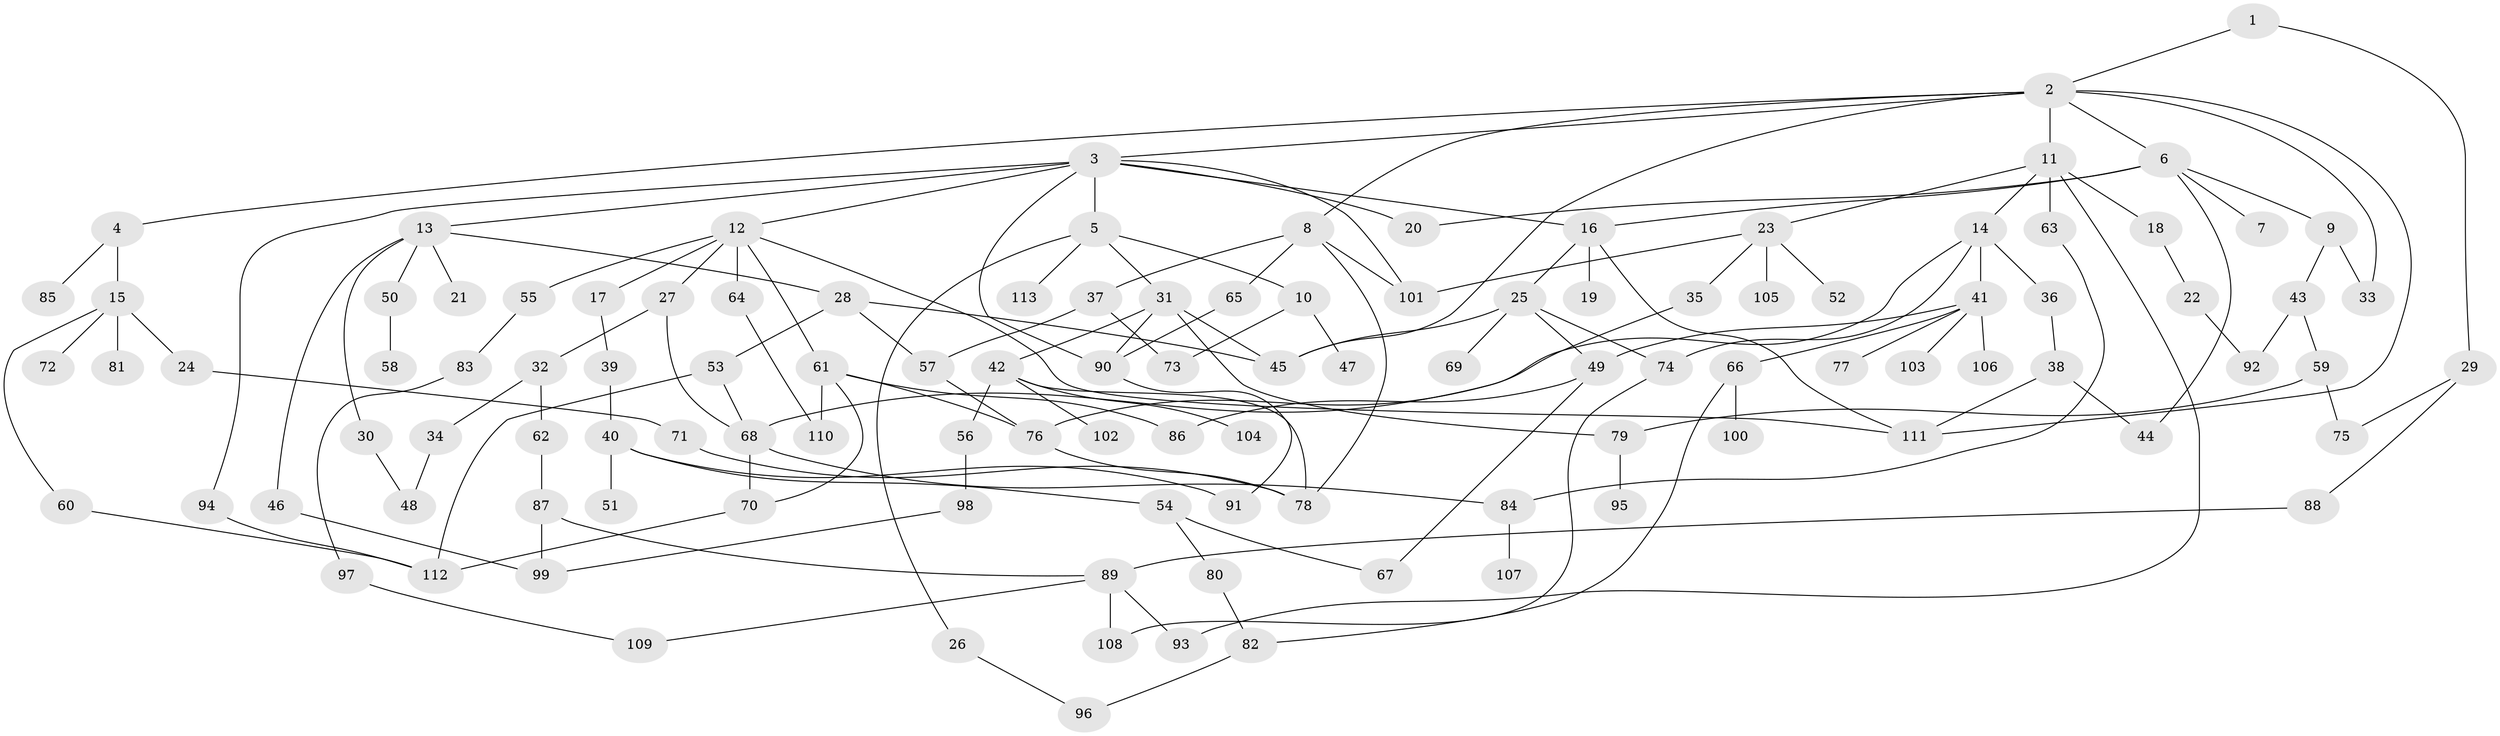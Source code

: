 // coarse degree distribution, {1: 0.5151515151515151, 5: 0.09090909090909091, 2: 0.24242424242424243, 4: 0.030303030303030304, 8: 0.030303030303030304, 9: 0.030303030303030304, 11: 0.030303030303030304, 12: 0.030303030303030304}
// Generated by graph-tools (version 1.1) at 2025/44/03/04/25 21:44:19]
// undirected, 113 vertices, 158 edges
graph export_dot {
graph [start="1"]
  node [color=gray90,style=filled];
  1;
  2;
  3;
  4;
  5;
  6;
  7;
  8;
  9;
  10;
  11;
  12;
  13;
  14;
  15;
  16;
  17;
  18;
  19;
  20;
  21;
  22;
  23;
  24;
  25;
  26;
  27;
  28;
  29;
  30;
  31;
  32;
  33;
  34;
  35;
  36;
  37;
  38;
  39;
  40;
  41;
  42;
  43;
  44;
  45;
  46;
  47;
  48;
  49;
  50;
  51;
  52;
  53;
  54;
  55;
  56;
  57;
  58;
  59;
  60;
  61;
  62;
  63;
  64;
  65;
  66;
  67;
  68;
  69;
  70;
  71;
  72;
  73;
  74;
  75;
  76;
  77;
  78;
  79;
  80;
  81;
  82;
  83;
  84;
  85;
  86;
  87;
  88;
  89;
  90;
  91;
  92;
  93;
  94;
  95;
  96;
  97;
  98;
  99;
  100;
  101;
  102;
  103;
  104;
  105;
  106;
  107;
  108;
  109;
  110;
  111;
  112;
  113;
  1 -- 2;
  1 -- 29;
  2 -- 3;
  2 -- 4;
  2 -- 6;
  2 -- 8;
  2 -- 11;
  2 -- 33;
  2 -- 111;
  2 -- 45;
  3 -- 5;
  3 -- 12;
  3 -- 13;
  3 -- 16;
  3 -- 20;
  3 -- 94;
  3 -- 90;
  3 -- 101;
  4 -- 15;
  4 -- 85;
  5 -- 10;
  5 -- 26;
  5 -- 31;
  5 -- 113;
  6 -- 7;
  6 -- 9;
  6 -- 44;
  6 -- 16;
  6 -- 20;
  8 -- 37;
  8 -- 65;
  8 -- 78;
  8 -- 101;
  9 -- 33;
  9 -- 43;
  10 -- 47;
  10 -- 73;
  11 -- 14;
  11 -- 18;
  11 -- 23;
  11 -- 63;
  11 -- 93;
  12 -- 17;
  12 -- 27;
  12 -- 55;
  12 -- 61;
  12 -- 64;
  12 -- 111;
  13 -- 21;
  13 -- 28;
  13 -- 30;
  13 -- 46;
  13 -- 50;
  14 -- 36;
  14 -- 41;
  14 -- 74;
  14 -- 68;
  15 -- 24;
  15 -- 60;
  15 -- 72;
  15 -- 81;
  16 -- 19;
  16 -- 25;
  16 -- 111;
  17 -- 39;
  18 -- 22;
  22 -- 92;
  23 -- 35;
  23 -- 52;
  23 -- 101;
  23 -- 105;
  24 -- 71;
  25 -- 45;
  25 -- 49;
  25 -- 69;
  25 -- 74;
  26 -- 96;
  27 -- 32;
  27 -- 68;
  28 -- 53;
  28 -- 57;
  28 -- 45;
  29 -- 88;
  29 -- 75;
  30 -- 48;
  31 -- 42;
  31 -- 90;
  31 -- 79;
  31 -- 45;
  32 -- 34;
  32 -- 62;
  34 -- 48;
  35 -- 76;
  36 -- 38;
  37 -- 73;
  37 -- 57;
  38 -- 111;
  38 -- 44;
  39 -- 40;
  40 -- 51;
  40 -- 54;
  40 -- 91;
  41 -- 66;
  41 -- 77;
  41 -- 103;
  41 -- 106;
  41 -- 49;
  42 -- 56;
  42 -- 102;
  42 -- 104;
  42 -- 78;
  43 -- 59;
  43 -- 92;
  46 -- 99;
  49 -- 67;
  49 -- 86;
  50 -- 58;
  53 -- 68;
  53 -- 112;
  54 -- 67;
  54 -- 80;
  55 -- 83;
  56 -- 98;
  57 -- 76;
  59 -- 75;
  59 -- 79;
  60 -- 112;
  61 -- 76;
  61 -- 86;
  61 -- 110;
  61 -- 70;
  62 -- 87;
  63 -- 84;
  64 -- 110;
  65 -- 90;
  66 -- 82;
  66 -- 100;
  68 -- 70;
  68 -- 84;
  70 -- 112;
  71 -- 78;
  74 -- 108;
  76 -- 78;
  79 -- 95;
  80 -- 82;
  82 -- 96;
  83 -- 97;
  84 -- 107;
  87 -- 99;
  87 -- 89;
  88 -- 89;
  89 -- 93;
  89 -- 108;
  89 -- 109;
  90 -- 91;
  94 -- 112;
  97 -- 109;
  98 -- 99;
}
